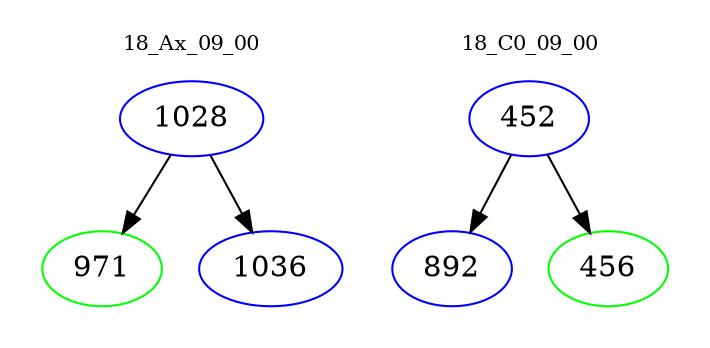 digraph{
subgraph cluster_0 {
color = white
label = "18_Ax_09_00";
fontsize=10;
T0_1028 [label="1028", color="blue"]
T0_1028 -> T0_971 [color="black"]
T0_971 [label="971", color="green"]
T0_1028 -> T0_1036 [color="black"]
T0_1036 [label="1036", color="blue"]
}
subgraph cluster_1 {
color = white
label = "18_C0_09_00";
fontsize=10;
T1_452 [label="452", color="blue"]
T1_452 -> T1_892 [color="black"]
T1_892 [label="892", color="blue"]
T1_452 -> T1_456 [color="black"]
T1_456 [label="456", color="green"]
}
}
